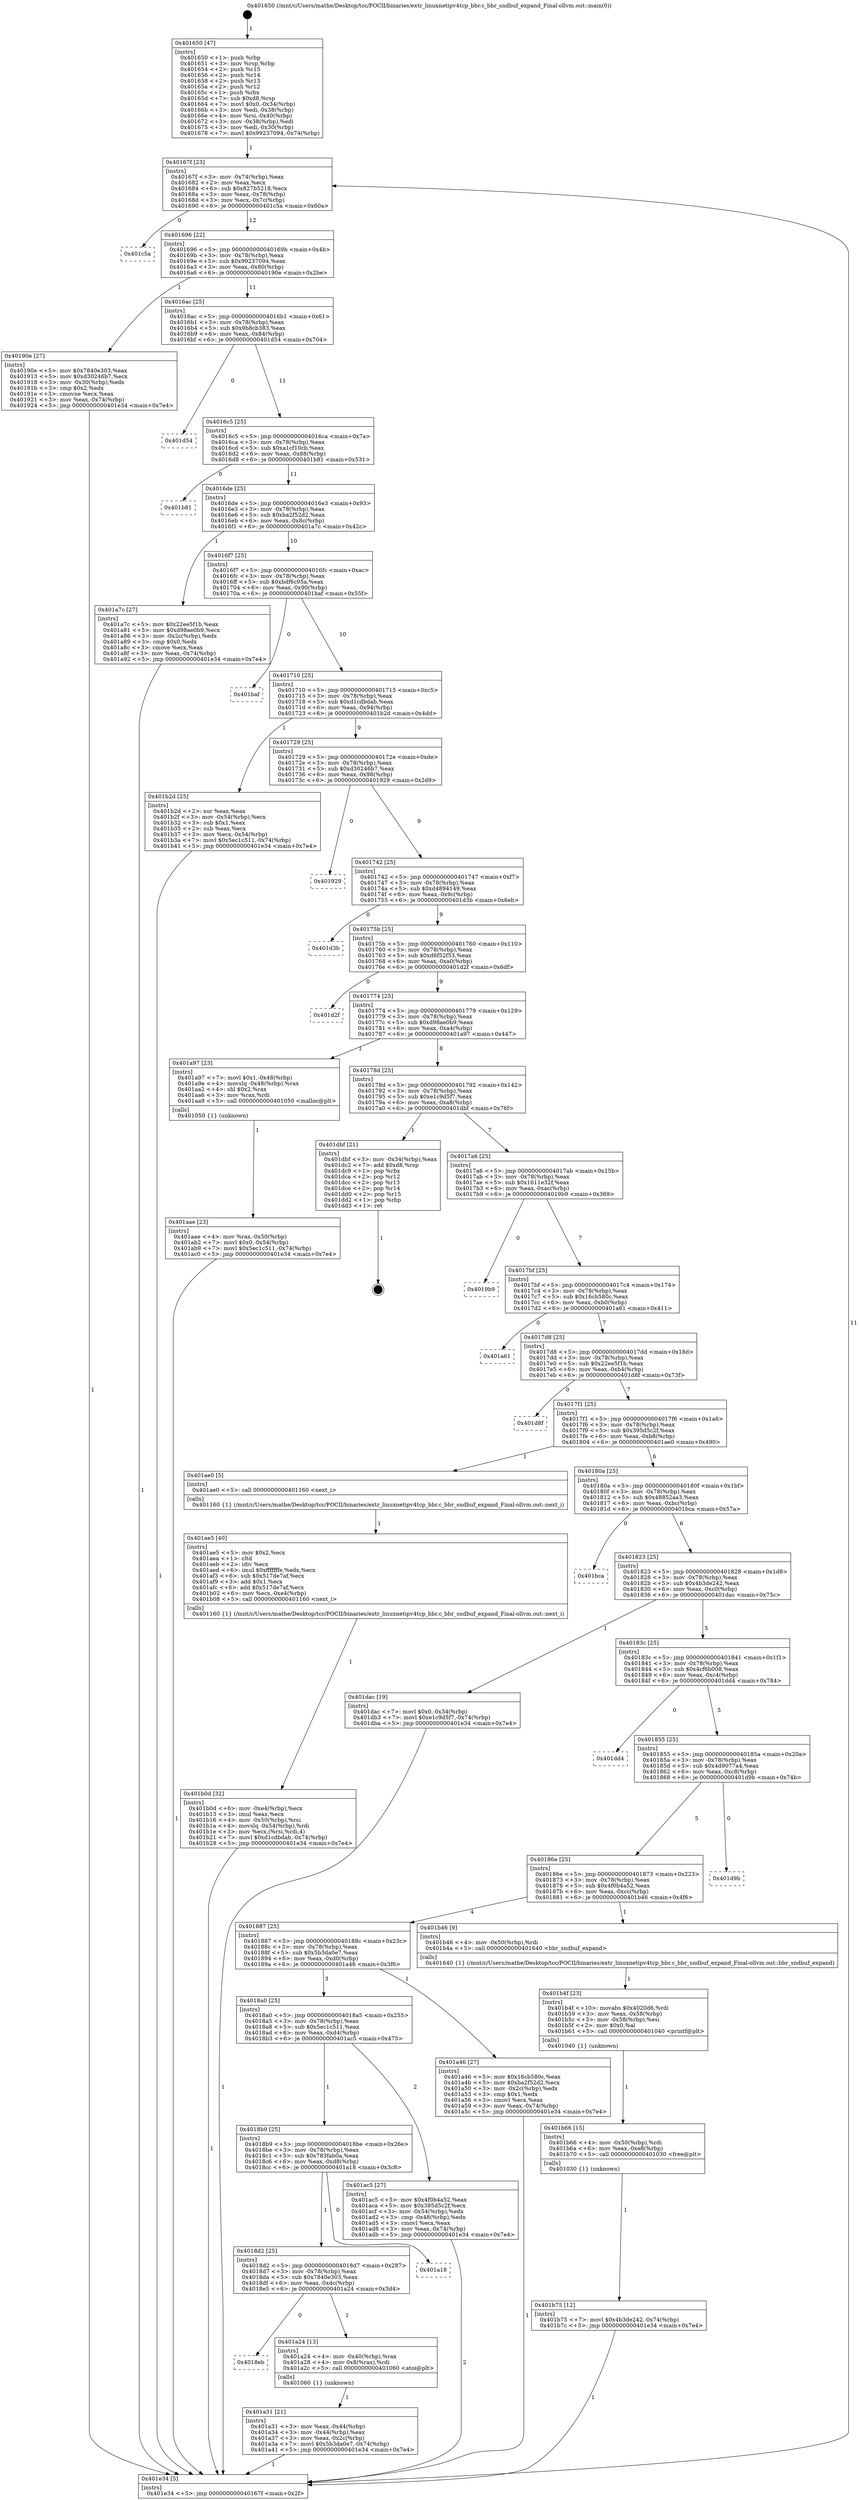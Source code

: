digraph "0x401650" {
  label = "0x401650 (/mnt/c/Users/mathe/Desktop/tcc/POCII/binaries/extr_linuxnetipv4tcp_bbr.c_bbr_sndbuf_expand_Final-ollvm.out::main(0))"
  labelloc = "t"
  node[shape=record]

  Entry [label="",width=0.3,height=0.3,shape=circle,fillcolor=black,style=filled]
  "0x40167f" [label="{
     0x40167f [23]\l
     | [instrs]\l
     &nbsp;&nbsp;0x40167f \<+3\>: mov -0x74(%rbp),%eax\l
     &nbsp;&nbsp;0x401682 \<+2\>: mov %eax,%ecx\l
     &nbsp;&nbsp;0x401684 \<+6\>: sub $0x827b5218,%ecx\l
     &nbsp;&nbsp;0x40168a \<+3\>: mov %eax,-0x78(%rbp)\l
     &nbsp;&nbsp;0x40168d \<+3\>: mov %ecx,-0x7c(%rbp)\l
     &nbsp;&nbsp;0x401690 \<+6\>: je 0000000000401c5a \<main+0x60a\>\l
  }"]
  "0x401c5a" [label="{
     0x401c5a\l
  }", style=dashed]
  "0x401696" [label="{
     0x401696 [22]\l
     | [instrs]\l
     &nbsp;&nbsp;0x401696 \<+5\>: jmp 000000000040169b \<main+0x4b\>\l
     &nbsp;&nbsp;0x40169b \<+3\>: mov -0x78(%rbp),%eax\l
     &nbsp;&nbsp;0x40169e \<+5\>: sub $0x99237094,%eax\l
     &nbsp;&nbsp;0x4016a3 \<+3\>: mov %eax,-0x80(%rbp)\l
     &nbsp;&nbsp;0x4016a6 \<+6\>: je 000000000040190e \<main+0x2be\>\l
  }"]
  Exit [label="",width=0.3,height=0.3,shape=circle,fillcolor=black,style=filled,peripheries=2]
  "0x40190e" [label="{
     0x40190e [27]\l
     | [instrs]\l
     &nbsp;&nbsp;0x40190e \<+5\>: mov $0x7840e303,%eax\l
     &nbsp;&nbsp;0x401913 \<+5\>: mov $0xd30246b7,%ecx\l
     &nbsp;&nbsp;0x401918 \<+3\>: mov -0x30(%rbp),%edx\l
     &nbsp;&nbsp;0x40191b \<+3\>: cmp $0x2,%edx\l
     &nbsp;&nbsp;0x40191e \<+3\>: cmovne %ecx,%eax\l
     &nbsp;&nbsp;0x401921 \<+3\>: mov %eax,-0x74(%rbp)\l
     &nbsp;&nbsp;0x401924 \<+5\>: jmp 0000000000401e34 \<main+0x7e4\>\l
  }"]
  "0x4016ac" [label="{
     0x4016ac [25]\l
     | [instrs]\l
     &nbsp;&nbsp;0x4016ac \<+5\>: jmp 00000000004016b1 \<main+0x61\>\l
     &nbsp;&nbsp;0x4016b1 \<+3\>: mov -0x78(%rbp),%eax\l
     &nbsp;&nbsp;0x4016b4 \<+5\>: sub $0x9b8cb383,%eax\l
     &nbsp;&nbsp;0x4016b9 \<+6\>: mov %eax,-0x84(%rbp)\l
     &nbsp;&nbsp;0x4016bf \<+6\>: je 0000000000401d54 \<main+0x704\>\l
  }"]
  "0x401e34" [label="{
     0x401e34 [5]\l
     | [instrs]\l
     &nbsp;&nbsp;0x401e34 \<+5\>: jmp 000000000040167f \<main+0x2f\>\l
  }"]
  "0x401650" [label="{
     0x401650 [47]\l
     | [instrs]\l
     &nbsp;&nbsp;0x401650 \<+1\>: push %rbp\l
     &nbsp;&nbsp;0x401651 \<+3\>: mov %rsp,%rbp\l
     &nbsp;&nbsp;0x401654 \<+2\>: push %r15\l
     &nbsp;&nbsp;0x401656 \<+2\>: push %r14\l
     &nbsp;&nbsp;0x401658 \<+2\>: push %r13\l
     &nbsp;&nbsp;0x40165a \<+2\>: push %r12\l
     &nbsp;&nbsp;0x40165c \<+1\>: push %rbx\l
     &nbsp;&nbsp;0x40165d \<+7\>: sub $0xd8,%rsp\l
     &nbsp;&nbsp;0x401664 \<+7\>: movl $0x0,-0x34(%rbp)\l
     &nbsp;&nbsp;0x40166b \<+3\>: mov %edi,-0x38(%rbp)\l
     &nbsp;&nbsp;0x40166e \<+4\>: mov %rsi,-0x40(%rbp)\l
     &nbsp;&nbsp;0x401672 \<+3\>: mov -0x38(%rbp),%edi\l
     &nbsp;&nbsp;0x401675 \<+3\>: mov %edi,-0x30(%rbp)\l
     &nbsp;&nbsp;0x401678 \<+7\>: movl $0x99237094,-0x74(%rbp)\l
  }"]
  "0x401b75" [label="{
     0x401b75 [12]\l
     | [instrs]\l
     &nbsp;&nbsp;0x401b75 \<+7\>: movl $0x4b3de242,-0x74(%rbp)\l
     &nbsp;&nbsp;0x401b7c \<+5\>: jmp 0000000000401e34 \<main+0x7e4\>\l
  }"]
  "0x401d54" [label="{
     0x401d54\l
  }", style=dashed]
  "0x4016c5" [label="{
     0x4016c5 [25]\l
     | [instrs]\l
     &nbsp;&nbsp;0x4016c5 \<+5\>: jmp 00000000004016ca \<main+0x7a\>\l
     &nbsp;&nbsp;0x4016ca \<+3\>: mov -0x78(%rbp),%eax\l
     &nbsp;&nbsp;0x4016cd \<+5\>: sub $0xa1cf10cb,%eax\l
     &nbsp;&nbsp;0x4016d2 \<+6\>: mov %eax,-0x88(%rbp)\l
     &nbsp;&nbsp;0x4016d8 \<+6\>: je 0000000000401b81 \<main+0x531\>\l
  }"]
  "0x401b66" [label="{
     0x401b66 [15]\l
     | [instrs]\l
     &nbsp;&nbsp;0x401b66 \<+4\>: mov -0x50(%rbp),%rdi\l
     &nbsp;&nbsp;0x401b6a \<+6\>: mov %eax,-0xe8(%rbp)\l
     &nbsp;&nbsp;0x401b70 \<+5\>: call 0000000000401030 \<free@plt\>\l
     | [calls]\l
     &nbsp;&nbsp;0x401030 \{1\} (unknown)\l
  }"]
  "0x401b81" [label="{
     0x401b81\l
  }", style=dashed]
  "0x4016de" [label="{
     0x4016de [25]\l
     | [instrs]\l
     &nbsp;&nbsp;0x4016de \<+5\>: jmp 00000000004016e3 \<main+0x93\>\l
     &nbsp;&nbsp;0x4016e3 \<+3\>: mov -0x78(%rbp),%eax\l
     &nbsp;&nbsp;0x4016e6 \<+5\>: sub $0xba2f52d2,%eax\l
     &nbsp;&nbsp;0x4016eb \<+6\>: mov %eax,-0x8c(%rbp)\l
     &nbsp;&nbsp;0x4016f1 \<+6\>: je 0000000000401a7c \<main+0x42c\>\l
  }"]
  "0x401b4f" [label="{
     0x401b4f [23]\l
     | [instrs]\l
     &nbsp;&nbsp;0x401b4f \<+10\>: movabs $0x4020d6,%rdi\l
     &nbsp;&nbsp;0x401b59 \<+3\>: mov %eax,-0x58(%rbp)\l
     &nbsp;&nbsp;0x401b5c \<+3\>: mov -0x58(%rbp),%esi\l
     &nbsp;&nbsp;0x401b5f \<+2\>: mov $0x0,%al\l
     &nbsp;&nbsp;0x401b61 \<+5\>: call 0000000000401040 \<printf@plt\>\l
     | [calls]\l
     &nbsp;&nbsp;0x401040 \{1\} (unknown)\l
  }"]
  "0x401a7c" [label="{
     0x401a7c [27]\l
     | [instrs]\l
     &nbsp;&nbsp;0x401a7c \<+5\>: mov $0x22ee5f1b,%eax\l
     &nbsp;&nbsp;0x401a81 \<+5\>: mov $0xd98ae0b9,%ecx\l
     &nbsp;&nbsp;0x401a86 \<+3\>: mov -0x2c(%rbp),%edx\l
     &nbsp;&nbsp;0x401a89 \<+3\>: cmp $0x0,%edx\l
     &nbsp;&nbsp;0x401a8c \<+3\>: cmove %ecx,%eax\l
     &nbsp;&nbsp;0x401a8f \<+3\>: mov %eax,-0x74(%rbp)\l
     &nbsp;&nbsp;0x401a92 \<+5\>: jmp 0000000000401e34 \<main+0x7e4\>\l
  }"]
  "0x4016f7" [label="{
     0x4016f7 [25]\l
     | [instrs]\l
     &nbsp;&nbsp;0x4016f7 \<+5\>: jmp 00000000004016fc \<main+0xac\>\l
     &nbsp;&nbsp;0x4016fc \<+3\>: mov -0x78(%rbp),%eax\l
     &nbsp;&nbsp;0x4016ff \<+5\>: sub $0xbdf6c95a,%eax\l
     &nbsp;&nbsp;0x401704 \<+6\>: mov %eax,-0x90(%rbp)\l
     &nbsp;&nbsp;0x40170a \<+6\>: je 0000000000401baf \<main+0x55f\>\l
  }"]
  "0x401b0d" [label="{
     0x401b0d [32]\l
     | [instrs]\l
     &nbsp;&nbsp;0x401b0d \<+6\>: mov -0xe4(%rbp),%ecx\l
     &nbsp;&nbsp;0x401b13 \<+3\>: imul %eax,%ecx\l
     &nbsp;&nbsp;0x401b16 \<+4\>: mov -0x50(%rbp),%rsi\l
     &nbsp;&nbsp;0x401b1a \<+4\>: movslq -0x54(%rbp),%rdi\l
     &nbsp;&nbsp;0x401b1e \<+3\>: mov %ecx,(%rsi,%rdi,4)\l
     &nbsp;&nbsp;0x401b21 \<+7\>: movl $0xd1cdbdab,-0x74(%rbp)\l
     &nbsp;&nbsp;0x401b28 \<+5\>: jmp 0000000000401e34 \<main+0x7e4\>\l
  }"]
  "0x401baf" [label="{
     0x401baf\l
  }", style=dashed]
  "0x401710" [label="{
     0x401710 [25]\l
     | [instrs]\l
     &nbsp;&nbsp;0x401710 \<+5\>: jmp 0000000000401715 \<main+0xc5\>\l
     &nbsp;&nbsp;0x401715 \<+3\>: mov -0x78(%rbp),%eax\l
     &nbsp;&nbsp;0x401718 \<+5\>: sub $0xd1cdbdab,%eax\l
     &nbsp;&nbsp;0x40171d \<+6\>: mov %eax,-0x94(%rbp)\l
     &nbsp;&nbsp;0x401723 \<+6\>: je 0000000000401b2d \<main+0x4dd\>\l
  }"]
  "0x401ae5" [label="{
     0x401ae5 [40]\l
     | [instrs]\l
     &nbsp;&nbsp;0x401ae5 \<+5\>: mov $0x2,%ecx\l
     &nbsp;&nbsp;0x401aea \<+1\>: cltd\l
     &nbsp;&nbsp;0x401aeb \<+2\>: idiv %ecx\l
     &nbsp;&nbsp;0x401aed \<+6\>: imul $0xfffffffe,%edx,%ecx\l
     &nbsp;&nbsp;0x401af3 \<+6\>: sub $0x517de7af,%ecx\l
     &nbsp;&nbsp;0x401af9 \<+3\>: add $0x1,%ecx\l
     &nbsp;&nbsp;0x401afc \<+6\>: add $0x517de7af,%ecx\l
     &nbsp;&nbsp;0x401b02 \<+6\>: mov %ecx,-0xe4(%rbp)\l
     &nbsp;&nbsp;0x401b08 \<+5\>: call 0000000000401160 \<next_i\>\l
     | [calls]\l
     &nbsp;&nbsp;0x401160 \{1\} (/mnt/c/Users/mathe/Desktop/tcc/POCII/binaries/extr_linuxnetipv4tcp_bbr.c_bbr_sndbuf_expand_Final-ollvm.out::next_i)\l
  }"]
  "0x401b2d" [label="{
     0x401b2d [25]\l
     | [instrs]\l
     &nbsp;&nbsp;0x401b2d \<+2\>: xor %eax,%eax\l
     &nbsp;&nbsp;0x401b2f \<+3\>: mov -0x54(%rbp),%ecx\l
     &nbsp;&nbsp;0x401b32 \<+3\>: sub $0x1,%eax\l
     &nbsp;&nbsp;0x401b35 \<+2\>: sub %eax,%ecx\l
     &nbsp;&nbsp;0x401b37 \<+3\>: mov %ecx,-0x54(%rbp)\l
     &nbsp;&nbsp;0x401b3a \<+7\>: movl $0x5ec1c511,-0x74(%rbp)\l
     &nbsp;&nbsp;0x401b41 \<+5\>: jmp 0000000000401e34 \<main+0x7e4\>\l
  }"]
  "0x401729" [label="{
     0x401729 [25]\l
     | [instrs]\l
     &nbsp;&nbsp;0x401729 \<+5\>: jmp 000000000040172e \<main+0xde\>\l
     &nbsp;&nbsp;0x40172e \<+3\>: mov -0x78(%rbp),%eax\l
     &nbsp;&nbsp;0x401731 \<+5\>: sub $0xd30246b7,%eax\l
     &nbsp;&nbsp;0x401736 \<+6\>: mov %eax,-0x98(%rbp)\l
     &nbsp;&nbsp;0x40173c \<+6\>: je 0000000000401929 \<main+0x2d9\>\l
  }"]
  "0x401aae" [label="{
     0x401aae [23]\l
     | [instrs]\l
     &nbsp;&nbsp;0x401aae \<+4\>: mov %rax,-0x50(%rbp)\l
     &nbsp;&nbsp;0x401ab2 \<+7\>: movl $0x0,-0x54(%rbp)\l
     &nbsp;&nbsp;0x401ab9 \<+7\>: movl $0x5ec1c511,-0x74(%rbp)\l
     &nbsp;&nbsp;0x401ac0 \<+5\>: jmp 0000000000401e34 \<main+0x7e4\>\l
  }"]
  "0x401929" [label="{
     0x401929\l
  }", style=dashed]
  "0x401742" [label="{
     0x401742 [25]\l
     | [instrs]\l
     &nbsp;&nbsp;0x401742 \<+5\>: jmp 0000000000401747 \<main+0xf7\>\l
     &nbsp;&nbsp;0x401747 \<+3\>: mov -0x78(%rbp),%eax\l
     &nbsp;&nbsp;0x40174a \<+5\>: sub $0xd4894149,%eax\l
     &nbsp;&nbsp;0x40174f \<+6\>: mov %eax,-0x9c(%rbp)\l
     &nbsp;&nbsp;0x401755 \<+6\>: je 0000000000401d3b \<main+0x6eb\>\l
  }"]
  "0x401a31" [label="{
     0x401a31 [21]\l
     | [instrs]\l
     &nbsp;&nbsp;0x401a31 \<+3\>: mov %eax,-0x44(%rbp)\l
     &nbsp;&nbsp;0x401a34 \<+3\>: mov -0x44(%rbp),%eax\l
     &nbsp;&nbsp;0x401a37 \<+3\>: mov %eax,-0x2c(%rbp)\l
     &nbsp;&nbsp;0x401a3a \<+7\>: movl $0x5b3da0e7,-0x74(%rbp)\l
     &nbsp;&nbsp;0x401a41 \<+5\>: jmp 0000000000401e34 \<main+0x7e4\>\l
  }"]
  "0x401d3b" [label="{
     0x401d3b\l
  }", style=dashed]
  "0x40175b" [label="{
     0x40175b [25]\l
     | [instrs]\l
     &nbsp;&nbsp;0x40175b \<+5\>: jmp 0000000000401760 \<main+0x110\>\l
     &nbsp;&nbsp;0x401760 \<+3\>: mov -0x78(%rbp),%eax\l
     &nbsp;&nbsp;0x401763 \<+5\>: sub $0xd6f52f53,%eax\l
     &nbsp;&nbsp;0x401768 \<+6\>: mov %eax,-0xa0(%rbp)\l
     &nbsp;&nbsp;0x40176e \<+6\>: je 0000000000401d2f \<main+0x6df\>\l
  }"]
  "0x4018eb" [label="{
     0x4018eb\l
  }", style=dashed]
  "0x401d2f" [label="{
     0x401d2f\l
  }", style=dashed]
  "0x401774" [label="{
     0x401774 [25]\l
     | [instrs]\l
     &nbsp;&nbsp;0x401774 \<+5\>: jmp 0000000000401779 \<main+0x129\>\l
     &nbsp;&nbsp;0x401779 \<+3\>: mov -0x78(%rbp),%eax\l
     &nbsp;&nbsp;0x40177c \<+5\>: sub $0xd98ae0b9,%eax\l
     &nbsp;&nbsp;0x401781 \<+6\>: mov %eax,-0xa4(%rbp)\l
     &nbsp;&nbsp;0x401787 \<+6\>: je 0000000000401a97 \<main+0x447\>\l
  }"]
  "0x401a24" [label="{
     0x401a24 [13]\l
     | [instrs]\l
     &nbsp;&nbsp;0x401a24 \<+4\>: mov -0x40(%rbp),%rax\l
     &nbsp;&nbsp;0x401a28 \<+4\>: mov 0x8(%rax),%rdi\l
     &nbsp;&nbsp;0x401a2c \<+5\>: call 0000000000401060 \<atoi@plt\>\l
     | [calls]\l
     &nbsp;&nbsp;0x401060 \{1\} (unknown)\l
  }"]
  "0x401a97" [label="{
     0x401a97 [23]\l
     | [instrs]\l
     &nbsp;&nbsp;0x401a97 \<+7\>: movl $0x1,-0x48(%rbp)\l
     &nbsp;&nbsp;0x401a9e \<+4\>: movslq -0x48(%rbp),%rax\l
     &nbsp;&nbsp;0x401aa2 \<+4\>: shl $0x2,%rax\l
     &nbsp;&nbsp;0x401aa6 \<+3\>: mov %rax,%rdi\l
     &nbsp;&nbsp;0x401aa9 \<+5\>: call 0000000000401050 \<malloc@plt\>\l
     | [calls]\l
     &nbsp;&nbsp;0x401050 \{1\} (unknown)\l
  }"]
  "0x40178d" [label="{
     0x40178d [25]\l
     | [instrs]\l
     &nbsp;&nbsp;0x40178d \<+5\>: jmp 0000000000401792 \<main+0x142\>\l
     &nbsp;&nbsp;0x401792 \<+3\>: mov -0x78(%rbp),%eax\l
     &nbsp;&nbsp;0x401795 \<+5\>: sub $0xe1c9d5f7,%eax\l
     &nbsp;&nbsp;0x40179a \<+6\>: mov %eax,-0xa8(%rbp)\l
     &nbsp;&nbsp;0x4017a0 \<+6\>: je 0000000000401dbf \<main+0x76f\>\l
  }"]
  "0x4018d2" [label="{
     0x4018d2 [25]\l
     | [instrs]\l
     &nbsp;&nbsp;0x4018d2 \<+5\>: jmp 00000000004018d7 \<main+0x287\>\l
     &nbsp;&nbsp;0x4018d7 \<+3\>: mov -0x78(%rbp),%eax\l
     &nbsp;&nbsp;0x4018da \<+5\>: sub $0x7840e303,%eax\l
     &nbsp;&nbsp;0x4018df \<+6\>: mov %eax,-0xdc(%rbp)\l
     &nbsp;&nbsp;0x4018e5 \<+6\>: je 0000000000401a24 \<main+0x3d4\>\l
  }"]
  "0x401dbf" [label="{
     0x401dbf [21]\l
     | [instrs]\l
     &nbsp;&nbsp;0x401dbf \<+3\>: mov -0x34(%rbp),%eax\l
     &nbsp;&nbsp;0x401dc2 \<+7\>: add $0xd8,%rsp\l
     &nbsp;&nbsp;0x401dc9 \<+1\>: pop %rbx\l
     &nbsp;&nbsp;0x401dca \<+2\>: pop %r12\l
     &nbsp;&nbsp;0x401dcc \<+2\>: pop %r13\l
     &nbsp;&nbsp;0x401dce \<+2\>: pop %r14\l
     &nbsp;&nbsp;0x401dd0 \<+2\>: pop %r15\l
     &nbsp;&nbsp;0x401dd2 \<+1\>: pop %rbp\l
     &nbsp;&nbsp;0x401dd3 \<+1\>: ret\l
  }"]
  "0x4017a6" [label="{
     0x4017a6 [25]\l
     | [instrs]\l
     &nbsp;&nbsp;0x4017a6 \<+5\>: jmp 00000000004017ab \<main+0x15b\>\l
     &nbsp;&nbsp;0x4017ab \<+3\>: mov -0x78(%rbp),%eax\l
     &nbsp;&nbsp;0x4017ae \<+5\>: sub $0x1611e32f,%eax\l
     &nbsp;&nbsp;0x4017b3 \<+6\>: mov %eax,-0xac(%rbp)\l
     &nbsp;&nbsp;0x4017b9 \<+6\>: je 00000000004019b9 \<main+0x369\>\l
  }"]
  "0x401a18" [label="{
     0x401a18\l
  }", style=dashed]
  "0x4019b9" [label="{
     0x4019b9\l
  }", style=dashed]
  "0x4017bf" [label="{
     0x4017bf [25]\l
     | [instrs]\l
     &nbsp;&nbsp;0x4017bf \<+5\>: jmp 00000000004017c4 \<main+0x174\>\l
     &nbsp;&nbsp;0x4017c4 \<+3\>: mov -0x78(%rbp),%eax\l
     &nbsp;&nbsp;0x4017c7 \<+5\>: sub $0x16cb580c,%eax\l
     &nbsp;&nbsp;0x4017cc \<+6\>: mov %eax,-0xb0(%rbp)\l
     &nbsp;&nbsp;0x4017d2 \<+6\>: je 0000000000401a61 \<main+0x411\>\l
  }"]
  "0x4018b9" [label="{
     0x4018b9 [25]\l
     | [instrs]\l
     &nbsp;&nbsp;0x4018b9 \<+5\>: jmp 00000000004018be \<main+0x26e\>\l
     &nbsp;&nbsp;0x4018be \<+3\>: mov -0x78(%rbp),%eax\l
     &nbsp;&nbsp;0x4018c1 \<+5\>: sub $0x783fab0a,%eax\l
     &nbsp;&nbsp;0x4018c6 \<+6\>: mov %eax,-0xd8(%rbp)\l
     &nbsp;&nbsp;0x4018cc \<+6\>: je 0000000000401a18 \<main+0x3c8\>\l
  }"]
  "0x401a61" [label="{
     0x401a61\l
  }", style=dashed]
  "0x4017d8" [label="{
     0x4017d8 [25]\l
     | [instrs]\l
     &nbsp;&nbsp;0x4017d8 \<+5\>: jmp 00000000004017dd \<main+0x18d\>\l
     &nbsp;&nbsp;0x4017dd \<+3\>: mov -0x78(%rbp),%eax\l
     &nbsp;&nbsp;0x4017e0 \<+5\>: sub $0x22ee5f1b,%eax\l
     &nbsp;&nbsp;0x4017e5 \<+6\>: mov %eax,-0xb4(%rbp)\l
     &nbsp;&nbsp;0x4017eb \<+6\>: je 0000000000401d8f \<main+0x73f\>\l
  }"]
  "0x401ac5" [label="{
     0x401ac5 [27]\l
     | [instrs]\l
     &nbsp;&nbsp;0x401ac5 \<+5\>: mov $0x4f0b4a52,%eax\l
     &nbsp;&nbsp;0x401aca \<+5\>: mov $0x395d5c2f,%ecx\l
     &nbsp;&nbsp;0x401acf \<+3\>: mov -0x54(%rbp),%edx\l
     &nbsp;&nbsp;0x401ad2 \<+3\>: cmp -0x48(%rbp),%edx\l
     &nbsp;&nbsp;0x401ad5 \<+3\>: cmovl %ecx,%eax\l
     &nbsp;&nbsp;0x401ad8 \<+3\>: mov %eax,-0x74(%rbp)\l
     &nbsp;&nbsp;0x401adb \<+5\>: jmp 0000000000401e34 \<main+0x7e4\>\l
  }"]
  "0x401d8f" [label="{
     0x401d8f\l
  }", style=dashed]
  "0x4017f1" [label="{
     0x4017f1 [25]\l
     | [instrs]\l
     &nbsp;&nbsp;0x4017f1 \<+5\>: jmp 00000000004017f6 \<main+0x1a6\>\l
     &nbsp;&nbsp;0x4017f6 \<+3\>: mov -0x78(%rbp),%eax\l
     &nbsp;&nbsp;0x4017f9 \<+5\>: sub $0x395d5c2f,%eax\l
     &nbsp;&nbsp;0x4017fe \<+6\>: mov %eax,-0xb8(%rbp)\l
     &nbsp;&nbsp;0x401804 \<+6\>: je 0000000000401ae0 \<main+0x490\>\l
  }"]
  "0x4018a0" [label="{
     0x4018a0 [25]\l
     | [instrs]\l
     &nbsp;&nbsp;0x4018a0 \<+5\>: jmp 00000000004018a5 \<main+0x255\>\l
     &nbsp;&nbsp;0x4018a5 \<+3\>: mov -0x78(%rbp),%eax\l
     &nbsp;&nbsp;0x4018a8 \<+5\>: sub $0x5ec1c511,%eax\l
     &nbsp;&nbsp;0x4018ad \<+6\>: mov %eax,-0xd4(%rbp)\l
     &nbsp;&nbsp;0x4018b3 \<+6\>: je 0000000000401ac5 \<main+0x475\>\l
  }"]
  "0x401ae0" [label="{
     0x401ae0 [5]\l
     | [instrs]\l
     &nbsp;&nbsp;0x401ae0 \<+5\>: call 0000000000401160 \<next_i\>\l
     | [calls]\l
     &nbsp;&nbsp;0x401160 \{1\} (/mnt/c/Users/mathe/Desktop/tcc/POCII/binaries/extr_linuxnetipv4tcp_bbr.c_bbr_sndbuf_expand_Final-ollvm.out::next_i)\l
  }"]
  "0x40180a" [label="{
     0x40180a [25]\l
     | [instrs]\l
     &nbsp;&nbsp;0x40180a \<+5\>: jmp 000000000040180f \<main+0x1bf\>\l
     &nbsp;&nbsp;0x40180f \<+3\>: mov -0x78(%rbp),%eax\l
     &nbsp;&nbsp;0x401812 \<+5\>: sub $0x48852aa3,%eax\l
     &nbsp;&nbsp;0x401817 \<+6\>: mov %eax,-0xbc(%rbp)\l
     &nbsp;&nbsp;0x40181d \<+6\>: je 0000000000401bca \<main+0x57a\>\l
  }"]
  "0x401a46" [label="{
     0x401a46 [27]\l
     | [instrs]\l
     &nbsp;&nbsp;0x401a46 \<+5\>: mov $0x16cb580c,%eax\l
     &nbsp;&nbsp;0x401a4b \<+5\>: mov $0xba2f52d2,%ecx\l
     &nbsp;&nbsp;0x401a50 \<+3\>: mov -0x2c(%rbp),%edx\l
     &nbsp;&nbsp;0x401a53 \<+3\>: cmp $0x1,%edx\l
     &nbsp;&nbsp;0x401a56 \<+3\>: cmovl %ecx,%eax\l
     &nbsp;&nbsp;0x401a59 \<+3\>: mov %eax,-0x74(%rbp)\l
     &nbsp;&nbsp;0x401a5c \<+5\>: jmp 0000000000401e34 \<main+0x7e4\>\l
  }"]
  "0x401bca" [label="{
     0x401bca\l
  }", style=dashed]
  "0x401823" [label="{
     0x401823 [25]\l
     | [instrs]\l
     &nbsp;&nbsp;0x401823 \<+5\>: jmp 0000000000401828 \<main+0x1d8\>\l
     &nbsp;&nbsp;0x401828 \<+3\>: mov -0x78(%rbp),%eax\l
     &nbsp;&nbsp;0x40182b \<+5\>: sub $0x4b3de242,%eax\l
     &nbsp;&nbsp;0x401830 \<+6\>: mov %eax,-0xc0(%rbp)\l
     &nbsp;&nbsp;0x401836 \<+6\>: je 0000000000401dac \<main+0x75c\>\l
  }"]
  "0x401887" [label="{
     0x401887 [25]\l
     | [instrs]\l
     &nbsp;&nbsp;0x401887 \<+5\>: jmp 000000000040188c \<main+0x23c\>\l
     &nbsp;&nbsp;0x40188c \<+3\>: mov -0x78(%rbp),%eax\l
     &nbsp;&nbsp;0x40188f \<+5\>: sub $0x5b3da0e7,%eax\l
     &nbsp;&nbsp;0x401894 \<+6\>: mov %eax,-0xd0(%rbp)\l
     &nbsp;&nbsp;0x40189a \<+6\>: je 0000000000401a46 \<main+0x3f6\>\l
  }"]
  "0x401dac" [label="{
     0x401dac [19]\l
     | [instrs]\l
     &nbsp;&nbsp;0x401dac \<+7\>: movl $0x0,-0x34(%rbp)\l
     &nbsp;&nbsp;0x401db3 \<+7\>: movl $0xe1c9d5f7,-0x74(%rbp)\l
     &nbsp;&nbsp;0x401dba \<+5\>: jmp 0000000000401e34 \<main+0x7e4\>\l
  }"]
  "0x40183c" [label="{
     0x40183c [25]\l
     | [instrs]\l
     &nbsp;&nbsp;0x40183c \<+5\>: jmp 0000000000401841 \<main+0x1f1\>\l
     &nbsp;&nbsp;0x401841 \<+3\>: mov -0x78(%rbp),%eax\l
     &nbsp;&nbsp;0x401844 \<+5\>: sub $0x4cf6b008,%eax\l
     &nbsp;&nbsp;0x401849 \<+6\>: mov %eax,-0xc4(%rbp)\l
     &nbsp;&nbsp;0x40184f \<+6\>: je 0000000000401dd4 \<main+0x784\>\l
  }"]
  "0x401b46" [label="{
     0x401b46 [9]\l
     | [instrs]\l
     &nbsp;&nbsp;0x401b46 \<+4\>: mov -0x50(%rbp),%rdi\l
     &nbsp;&nbsp;0x401b4a \<+5\>: call 0000000000401640 \<bbr_sndbuf_expand\>\l
     | [calls]\l
     &nbsp;&nbsp;0x401640 \{1\} (/mnt/c/Users/mathe/Desktop/tcc/POCII/binaries/extr_linuxnetipv4tcp_bbr.c_bbr_sndbuf_expand_Final-ollvm.out::bbr_sndbuf_expand)\l
  }"]
  "0x401dd4" [label="{
     0x401dd4\l
  }", style=dashed]
  "0x401855" [label="{
     0x401855 [25]\l
     | [instrs]\l
     &nbsp;&nbsp;0x401855 \<+5\>: jmp 000000000040185a \<main+0x20a\>\l
     &nbsp;&nbsp;0x40185a \<+3\>: mov -0x78(%rbp),%eax\l
     &nbsp;&nbsp;0x40185d \<+5\>: sub $0x4d9077a4,%eax\l
     &nbsp;&nbsp;0x401862 \<+6\>: mov %eax,-0xc8(%rbp)\l
     &nbsp;&nbsp;0x401868 \<+6\>: je 0000000000401d9b \<main+0x74b\>\l
  }"]
  "0x40186e" [label="{
     0x40186e [25]\l
     | [instrs]\l
     &nbsp;&nbsp;0x40186e \<+5\>: jmp 0000000000401873 \<main+0x223\>\l
     &nbsp;&nbsp;0x401873 \<+3\>: mov -0x78(%rbp),%eax\l
     &nbsp;&nbsp;0x401876 \<+5\>: sub $0x4f0b4a52,%eax\l
     &nbsp;&nbsp;0x40187b \<+6\>: mov %eax,-0xcc(%rbp)\l
     &nbsp;&nbsp;0x401881 \<+6\>: je 0000000000401b46 \<main+0x4f6\>\l
  }"]
  "0x401d9b" [label="{
     0x401d9b\l
  }", style=dashed]
  Entry -> "0x401650" [label=" 1"]
  "0x40167f" -> "0x401c5a" [label=" 0"]
  "0x40167f" -> "0x401696" [label=" 12"]
  "0x401dbf" -> Exit [label=" 1"]
  "0x401696" -> "0x40190e" [label=" 1"]
  "0x401696" -> "0x4016ac" [label=" 11"]
  "0x40190e" -> "0x401e34" [label=" 1"]
  "0x401650" -> "0x40167f" [label=" 1"]
  "0x401e34" -> "0x40167f" [label=" 11"]
  "0x401dac" -> "0x401e34" [label=" 1"]
  "0x4016ac" -> "0x401d54" [label=" 0"]
  "0x4016ac" -> "0x4016c5" [label=" 11"]
  "0x401b75" -> "0x401e34" [label=" 1"]
  "0x4016c5" -> "0x401b81" [label=" 0"]
  "0x4016c5" -> "0x4016de" [label=" 11"]
  "0x401b66" -> "0x401b75" [label=" 1"]
  "0x4016de" -> "0x401a7c" [label=" 1"]
  "0x4016de" -> "0x4016f7" [label=" 10"]
  "0x401b4f" -> "0x401b66" [label=" 1"]
  "0x4016f7" -> "0x401baf" [label=" 0"]
  "0x4016f7" -> "0x401710" [label=" 10"]
  "0x401b46" -> "0x401b4f" [label=" 1"]
  "0x401710" -> "0x401b2d" [label=" 1"]
  "0x401710" -> "0x401729" [label=" 9"]
  "0x401b2d" -> "0x401e34" [label=" 1"]
  "0x401729" -> "0x401929" [label=" 0"]
  "0x401729" -> "0x401742" [label=" 9"]
  "0x401b0d" -> "0x401e34" [label=" 1"]
  "0x401742" -> "0x401d3b" [label=" 0"]
  "0x401742" -> "0x40175b" [label=" 9"]
  "0x401ae5" -> "0x401b0d" [label=" 1"]
  "0x40175b" -> "0x401d2f" [label=" 0"]
  "0x40175b" -> "0x401774" [label=" 9"]
  "0x401ae0" -> "0x401ae5" [label=" 1"]
  "0x401774" -> "0x401a97" [label=" 1"]
  "0x401774" -> "0x40178d" [label=" 8"]
  "0x401ac5" -> "0x401e34" [label=" 2"]
  "0x40178d" -> "0x401dbf" [label=" 1"]
  "0x40178d" -> "0x4017a6" [label=" 7"]
  "0x401a97" -> "0x401aae" [label=" 1"]
  "0x4017a6" -> "0x4019b9" [label=" 0"]
  "0x4017a6" -> "0x4017bf" [label=" 7"]
  "0x401a7c" -> "0x401e34" [label=" 1"]
  "0x4017bf" -> "0x401a61" [label=" 0"]
  "0x4017bf" -> "0x4017d8" [label=" 7"]
  "0x401a31" -> "0x401e34" [label=" 1"]
  "0x4017d8" -> "0x401d8f" [label=" 0"]
  "0x4017d8" -> "0x4017f1" [label=" 7"]
  "0x401a24" -> "0x401a31" [label=" 1"]
  "0x4017f1" -> "0x401ae0" [label=" 1"]
  "0x4017f1" -> "0x40180a" [label=" 6"]
  "0x4018d2" -> "0x401a24" [label=" 1"]
  "0x40180a" -> "0x401bca" [label=" 0"]
  "0x40180a" -> "0x401823" [label=" 6"]
  "0x401aae" -> "0x401e34" [label=" 1"]
  "0x401823" -> "0x401dac" [label=" 1"]
  "0x401823" -> "0x40183c" [label=" 5"]
  "0x4018b9" -> "0x401a18" [label=" 0"]
  "0x40183c" -> "0x401dd4" [label=" 0"]
  "0x40183c" -> "0x401855" [label=" 5"]
  "0x401a46" -> "0x401e34" [label=" 1"]
  "0x401855" -> "0x401d9b" [label=" 0"]
  "0x401855" -> "0x40186e" [label=" 5"]
  "0x4018a0" -> "0x4018b9" [label=" 1"]
  "0x40186e" -> "0x401b46" [label=" 1"]
  "0x40186e" -> "0x401887" [label=" 4"]
  "0x4018b9" -> "0x4018d2" [label=" 1"]
  "0x401887" -> "0x401a46" [label=" 1"]
  "0x401887" -> "0x4018a0" [label=" 3"]
  "0x4018d2" -> "0x4018eb" [label=" 0"]
  "0x4018a0" -> "0x401ac5" [label=" 2"]
}
